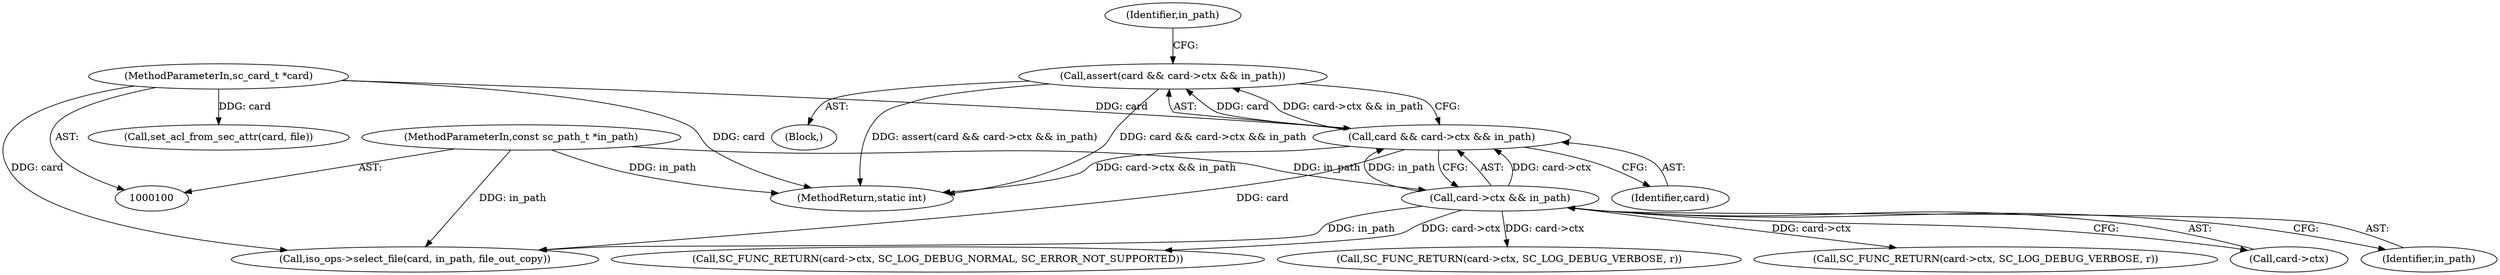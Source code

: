 digraph "0_OpenSC_8fe377e93b4b56060e5bbfb6f3142ceaeca744fa_16@API" {
"1000108" [label="(Call,assert(card && card->ctx && in_path))"];
"1000109" [label="(Call,card && card->ctx && in_path)"];
"1000101" [label="(MethodParameterIn,sc_card_t *card)"];
"1000111" [label="(Call,card->ctx && in_path)"];
"1000102" [label="(MethodParameterIn,const sc_path_t *in_path)"];
"1000111" [label="(Call,card->ctx && in_path)"];
"1000102" [label="(MethodParameterIn,const sc_path_t *in_path)"];
"1000151" [label="(Call,SC_FUNC_RETURN(card->ctx, SC_LOG_DEBUG_VERBOSE, r))"];
"1000112" [label="(Call,card->ctx)"];
"1000108" [label="(Call,assert(card && card->ctx && in_path))"];
"1000104" [label="(Block,)"];
"1000203" [label="(MethodReturn,static int)"];
"1000101" [label="(MethodParameterIn,sc_card_t *card)"];
"1000115" [label="(Identifier,in_path)"];
"1000175" [label="(Call,set_acl_from_sec_attr(card, file))"];
"1000141" [label="(Call,iso_ops->select_file(card, in_path, file_out_copy))"];
"1000118" [label="(Identifier,in_path)"];
"1000124" [label="(Call,SC_FUNC_RETURN(card->ctx, SC_LOG_DEBUG_NORMAL, SC_ERROR_NOT_SUPPORTED))"];
"1000197" [label="(Call,SC_FUNC_RETURN(card->ctx, SC_LOG_DEBUG_VERBOSE, r))"];
"1000109" [label="(Call,card && card->ctx && in_path)"];
"1000110" [label="(Identifier,card)"];
"1000108" -> "1000104"  [label="AST: "];
"1000108" -> "1000109"  [label="CFG: "];
"1000109" -> "1000108"  [label="AST: "];
"1000118" -> "1000108"  [label="CFG: "];
"1000108" -> "1000203"  [label="DDG: assert(card && card->ctx && in_path)"];
"1000108" -> "1000203"  [label="DDG: card && card->ctx && in_path"];
"1000109" -> "1000108"  [label="DDG: card"];
"1000109" -> "1000108"  [label="DDG: card->ctx && in_path"];
"1000109" -> "1000110"  [label="CFG: "];
"1000109" -> "1000111"  [label="CFG: "];
"1000110" -> "1000109"  [label="AST: "];
"1000111" -> "1000109"  [label="AST: "];
"1000109" -> "1000203"  [label="DDG: card->ctx && in_path"];
"1000101" -> "1000109"  [label="DDG: card"];
"1000111" -> "1000109"  [label="DDG: card->ctx"];
"1000111" -> "1000109"  [label="DDG: in_path"];
"1000109" -> "1000141"  [label="DDG: card"];
"1000101" -> "1000100"  [label="AST: "];
"1000101" -> "1000203"  [label="DDG: card"];
"1000101" -> "1000141"  [label="DDG: card"];
"1000101" -> "1000175"  [label="DDG: card"];
"1000111" -> "1000112"  [label="CFG: "];
"1000111" -> "1000115"  [label="CFG: "];
"1000112" -> "1000111"  [label="AST: "];
"1000115" -> "1000111"  [label="AST: "];
"1000102" -> "1000111"  [label="DDG: in_path"];
"1000111" -> "1000124"  [label="DDG: card->ctx"];
"1000111" -> "1000141"  [label="DDG: in_path"];
"1000111" -> "1000151"  [label="DDG: card->ctx"];
"1000111" -> "1000197"  [label="DDG: card->ctx"];
"1000102" -> "1000100"  [label="AST: "];
"1000102" -> "1000203"  [label="DDG: in_path"];
"1000102" -> "1000141"  [label="DDG: in_path"];
}
